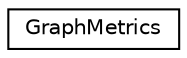 digraph "Graphical Class Hierarchy"
{
 // LATEX_PDF_SIZE
  edge [fontname="Helvetica",fontsize="10",labelfontname="Helvetica",labelfontsize="10"];
  node [fontname="Helvetica",fontsize="10",shape=record];
  rankdir="LR";
  Node0 [label="GraphMetrics",height=0.2,width=0.4,color="black", fillcolor="white", style="filled",URL="$class_graph_metrics.html",tooltip="Class to save the metrics of a given graph."];
}
